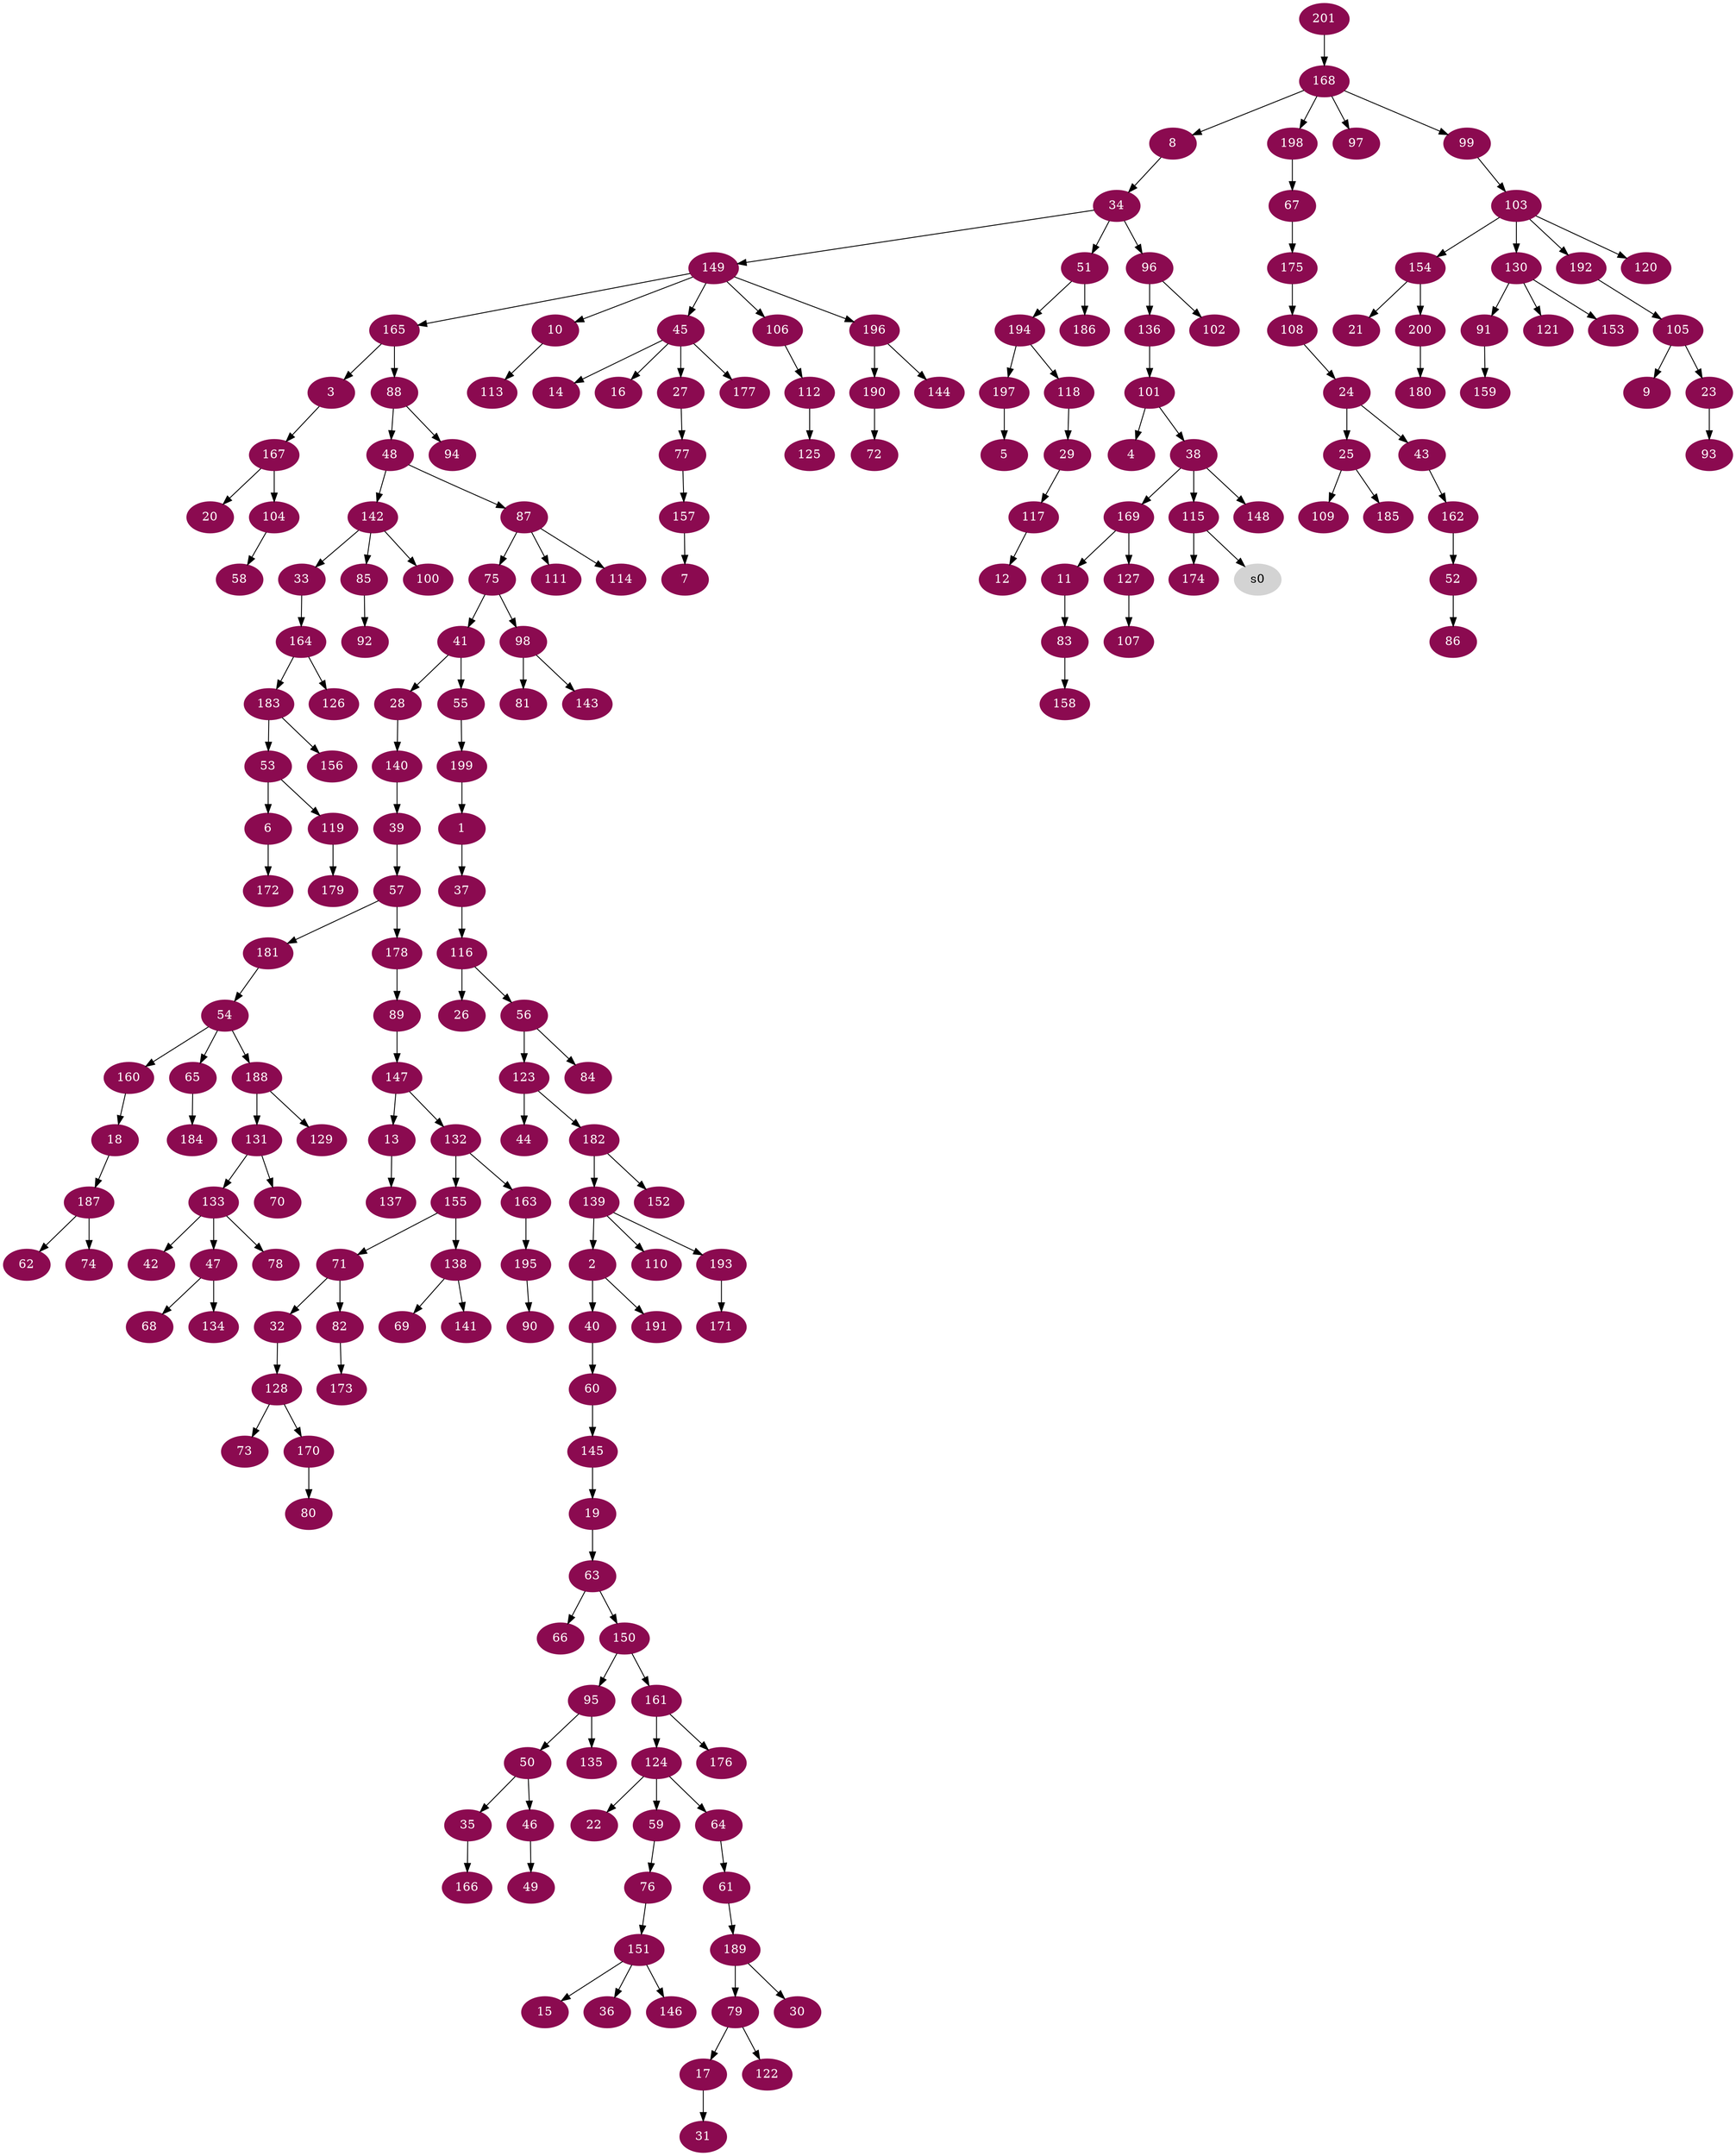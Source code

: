 digraph G {
node [color=deeppink4, style=filled, fontcolor=white];
199 -> 1;
139 -> 2;
165 -> 3;
101 -> 4;
197 -> 5;
53 -> 6;
157 -> 7;
168 -> 8;
105 -> 9;
149 -> 10;
169 -> 11;
117 -> 12;
147 -> 13;
45 -> 14;
151 -> 15;
45 -> 16;
79 -> 17;
160 -> 18;
145 -> 19;
167 -> 20;
154 -> 21;
124 -> 22;
105 -> 23;
108 -> 24;
24 -> 25;
116 -> 26;
45 -> 27;
41 -> 28;
118 -> 29;
189 -> 30;
17 -> 31;
71 -> 32;
142 -> 33;
8 -> 34;
50 -> 35;
151 -> 36;
1 -> 37;
101 -> 38;
140 -> 39;
2 -> 40;
75 -> 41;
133 -> 42;
24 -> 43;
123 -> 44;
149 -> 45;
50 -> 46;
133 -> 47;
88 -> 48;
46 -> 49;
95 -> 50;
34 -> 51;
162 -> 52;
183 -> 53;
181 -> 54;
41 -> 55;
116 -> 56;
39 -> 57;
104 -> 58;
124 -> 59;
40 -> 60;
64 -> 61;
187 -> 62;
19 -> 63;
124 -> 64;
54 -> 65;
63 -> 66;
198 -> 67;
47 -> 68;
138 -> 69;
131 -> 70;
155 -> 71;
190 -> 72;
128 -> 73;
187 -> 74;
87 -> 75;
59 -> 76;
27 -> 77;
133 -> 78;
189 -> 79;
170 -> 80;
98 -> 81;
71 -> 82;
11 -> 83;
56 -> 84;
142 -> 85;
52 -> 86;
48 -> 87;
165 -> 88;
178 -> 89;
195 -> 90;
130 -> 91;
85 -> 92;
23 -> 93;
88 -> 94;
150 -> 95;
34 -> 96;
168 -> 97;
75 -> 98;
168 -> 99;
142 -> 100;
136 -> 101;
96 -> 102;
99 -> 103;
167 -> 104;
192 -> 105;
149 -> 106;
127 -> 107;
175 -> 108;
25 -> 109;
139 -> 110;
87 -> 111;
106 -> 112;
10 -> 113;
87 -> 114;
38 -> 115;
37 -> 116;
29 -> 117;
194 -> 118;
53 -> 119;
103 -> 120;
130 -> 121;
79 -> 122;
56 -> 123;
161 -> 124;
112 -> 125;
164 -> 126;
169 -> 127;
32 -> 128;
188 -> 129;
103 -> 130;
188 -> 131;
147 -> 132;
131 -> 133;
47 -> 134;
95 -> 135;
96 -> 136;
13 -> 137;
155 -> 138;
182 -> 139;
28 -> 140;
138 -> 141;
48 -> 142;
98 -> 143;
196 -> 144;
60 -> 145;
151 -> 146;
89 -> 147;
38 -> 148;
34 -> 149;
63 -> 150;
76 -> 151;
182 -> 152;
130 -> 153;
103 -> 154;
132 -> 155;
183 -> 156;
77 -> 157;
83 -> 158;
91 -> 159;
54 -> 160;
150 -> 161;
43 -> 162;
132 -> 163;
33 -> 164;
149 -> 165;
35 -> 166;
3 -> 167;
201 -> 168;
38 -> 169;
128 -> 170;
193 -> 171;
6 -> 172;
82 -> 173;
115 -> 174;
67 -> 175;
161 -> 176;
45 -> 177;
57 -> 178;
119 -> 179;
200 -> 180;
57 -> 181;
123 -> 182;
164 -> 183;
65 -> 184;
25 -> 185;
51 -> 186;
18 -> 187;
54 -> 188;
61 -> 189;
196 -> 190;
2 -> 191;
103 -> 192;
139 -> 193;
51 -> 194;
163 -> 195;
149 -> 196;
194 -> 197;
168 -> 198;
55 -> 199;
154 -> 200;
node [color=lightgrey, style=filled, fontcolor=black];
115 -> s0;
}
